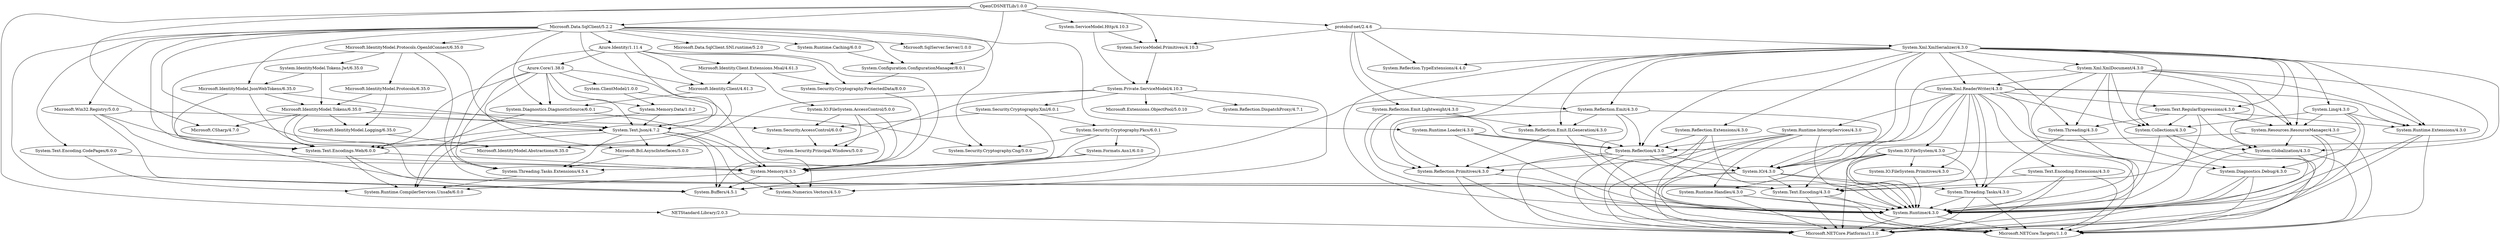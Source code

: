 strict digraph  {
"OpenCDSNETLib/1.0.0";
"Microsoft.CSharp/4.7.0";
"Microsoft.Data.SqlClient/5.2.2";
"NETStandard.Library/2.0.3";
"System.Configuration.ConfigurationManager/8.0.1";
"System.ServiceModel.Http/4.10.3";
"System.ServiceModel.Primitives/4.10.3";
"protobuf-net/2.4.6";
"Azure.Core/1.38.0";
"Microsoft.Bcl.AsyncInterfaces/5.0.0";
"System.ClientModel/1.0.0";
"System.Diagnostics.DiagnosticSource/6.0.1";
"System.Memory.Data/1.0.2";
"System.Numerics.Vectors/4.5.0";
"System.Text.Encodings.Web/6.0.0";
"System.Text.Json/4.7.2";
"System.Threading.Tasks.Extensions/4.5.4";
"Azure.Identity/1.11.4";
"Microsoft.Identity.Client/4.61.3";
"Microsoft.Identity.Client.Extensions.Msal/4.61.3";
"System.Memory/4.5.5";
"System.Security.Cryptography.ProtectedData/8.0.0";
"Microsoft.Data.SqlClient.SNI.runtime/5.2.0";
"Microsoft.IdentityModel.JsonWebTokens/6.35.0";
"Microsoft.IdentityModel.Protocols.OpenIdConnect/6.35.0";
"Microsoft.SqlServer.Server/1.0.0";
"Microsoft.Win32.Registry/5.0.0";
"System.Buffers/4.5.1";
"System.Runtime.Caching/6.0.0";
"System.Runtime.Loader/4.3.0";
"System.Security.Cryptography.Cng/5.0.0";
"System.Security.Principal.Windows/5.0.0";
"System.Text.Encoding.CodePages/6.0.0";
"Microsoft.Extensions.ObjectPool/5.0.10";
"Microsoft.IdentityModel.Abstractions/6.35.0";
"System.IO.FileSystem.AccessControl/5.0.0";
"Microsoft.IdentityModel.Tokens/6.35.0";
"System.Text.Encoding/4.3.0";
"Microsoft.IdentityModel.Logging/6.35.0";
"Microsoft.IdentityModel.Protocols/6.35.0";
"System.IdentityModel.Tokens.Jwt/6.35.0";
"Microsoft.NETCore.Platforms/1.1.0";
"Microsoft.NETCore.Targets/1.1.0";
"System.Security.AccessControl/6.0.0";
"System.Reflection.Emit/4.3.0";
"System.Reflection.Emit.Lightweight/4.3.0";
"System.Reflection.TypeExtensions/4.4.0";
"System.Xml.XmlSerializer/4.3.0";
"System.Collections/4.3.0";
"System.Runtime/4.3.0";
"System.Diagnostics.Debug/4.3.0";
"System.Runtime.CompilerServices.Unsafe/6.0.0";
"System.Formats.Asn1/6.0.0";
"System.Globalization/4.3.0";
"System.IO/4.3.0";
"System.Threading.Tasks/4.3.0";
"System.IO.FileSystem/4.3.0";
"System.IO.FileSystem.Primitives/4.3.0";
"System.Runtime.Handles/4.3.0";
"System.Linq/4.3.0";
"System.Resources.ResourceManager/4.3.0";
"System.Runtime.Extensions/4.3.0";
"System.Private.ServiceModel/4.10.3";
"System.Reflection.DispatchProxy/4.7.1";
"System.Security.Cryptography.Xml/6.0.1";
"System.Reflection/4.3.0";
"System.Reflection.Primitives/4.3.0";
"System.Reflection.Emit.ILGeneration/4.3.0";
"System.Reflection.Extensions/4.3.0";
"System.Runtime.InteropServices/4.3.0";
"System.Security.Cryptography.Pkcs/6.0.1";
"System.Text.Encoding.Extensions/4.3.0";
"System.Text.RegularExpressions/4.3.0";
"System.Threading/4.3.0";
"System.Xml.ReaderWriter/4.3.0";
"System.Xml.XmlDocument/4.3.0";
"OpenCDSNETLib/1.0.0" -> "Microsoft.CSharp/4.7.0";
"OpenCDSNETLib/1.0.0" -> "Microsoft.Data.SqlClient/5.2.2";
"OpenCDSNETLib/1.0.0" -> "NETStandard.Library/2.0.3";
"OpenCDSNETLib/1.0.0" -> "System.Configuration.ConfigurationManager/8.0.1";
"OpenCDSNETLib/1.0.0" -> "System.ServiceModel.Http/4.10.3";
"OpenCDSNETLib/1.0.0" -> "System.ServiceModel.Primitives/4.10.3";
"OpenCDSNETLib/1.0.0" -> "protobuf-net/2.4.6";
"Microsoft.Data.SqlClient/5.2.2" -> "Azure.Identity/1.11.4";
"Microsoft.Data.SqlClient/5.2.2" -> "Microsoft.Data.SqlClient.SNI.runtime/5.2.0";
"Microsoft.Data.SqlClient/5.2.2" -> "Microsoft.Identity.Client/4.61.3";
"Microsoft.Data.SqlClient/5.2.2" -> "Microsoft.IdentityModel.JsonWebTokens/6.35.0";
"Microsoft.Data.SqlClient/5.2.2" -> "Microsoft.IdentityModel.Protocols.OpenIdConnect/6.35.0";
"Microsoft.Data.SqlClient/5.2.2" -> "Microsoft.SqlServer.Server/1.0.0";
"Microsoft.Data.SqlClient/5.2.2" -> "Microsoft.Win32.Registry/5.0.0";
"Microsoft.Data.SqlClient/5.2.2" -> "System.Buffers/4.5.1";
"Microsoft.Data.SqlClient/5.2.2" -> "System.Configuration.ConfigurationManager/8.0.1";
"Microsoft.Data.SqlClient/5.2.2" -> "System.Diagnostics.DiagnosticSource/6.0.1";
"Microsoft.Data.SqlClient/5.2.2" -> "System.Runtime.Caching/6.0.0";
"Microsoft.Data.SqlClient/5.2.2" -> "System.Runtime.Loader/4.3.0";
"Microsoft.Data.SqlClient/5.2.2" -> "System.Security.Cryptography.Cng/5.0.0";
"Microsoft.Data.SqlClient/5.2.2" -> "System.Security.Principal.Windows/5.0.0";
"Microsoft.Data.SqlClient/5.2.2" -> "System.Text.Encoding.CodePages/6.0.0";
"Microsoft.Data.SqlClient/5.2.2" -> "System.Text.Encodings.Web/6.0.0";
"NETStandard.Library/2.0.3" -> "Microsoft.NETCore.Platforms/1.1.0";
"System.Configuration.ConfigurationManager/8.0.1" -> "System.Security.Cryptography.ProtectedData/8.0.0";
"System.ServiceModel.Http/4.10.3" -> "System.Private.ServiceModel/4.10.3";
"System.ServiceModel.Http/4.10.3" -> "System.ServiceModel.Primitives/4.10.3";
"System.ServiceModel.Primitives/4.10.3" -> "System.Private.ServiceModel/4.10.3";
"protobuf-net/2.4.6" -> "System.Reflection.Emit/4.3.0";
"protobuf-net/2.4.6" -> "System.Reflection.Emit.Lightweight/4.3.0";
"protobuf-net/2.4.6" -> "System.Reflection.TypeExtensions/4.4.0";
"protobuf-net/2.4.6" -> "System.ServiceModel.Primitives/4.10.3";
"protobuf-net/2.4.6" -> "System.Xml.XmlSerializer/4.3.0";
"Azure.Core/1.38.0" -> "Microsoft.Bcl.AsyncInterfaces/5.0.0";
"Azure.Core/1.38.0" -> "System.ClientModel/1.0.0";
"Azure.Core/1.38.0" -> "System.Diagnostics.DiagnosticSource/6.0.1";
"Azure.Core/1.38.0" -> "System.Memory.Data/1.0.2";
"Azure.Core/1.38.0" -> "System.Numerics.Vectors/4.5.0";
"Azure.Core/1.38.0" -> "System.Text.Encodings.Web/6.0.0";
"Azure.Core/1.38.0" -> "System.Text.Json/4.7.2";
"Azure.Core/1.38.0" -> "System.Threading.Tasks.Extensions/4.5.4";
"Microsoft.Bcl.AsyncInterfaces/5.0.0" -> "System.Threading.Tasks.Extensions/4.5.4";
"System.ClientModel/1.0.0" -> "System.Memory.Data/1.0.2";
"System.ClientModel/1.0.0" -> "System.Text.Json/4.7.2";
"System.Diagnostics.DiagnosticSource/6.0.1" -> "System.Memory/4.5.5";
"System.Diagnostics.DiagnosticSource/6.0.1" -> "System.Runtime.CompilerServices.Unsafe/6.0.0";
"System.Memory.Data/1.0.2" -> "System.Text.Encodings.Web/6.0.0";
"System.Memory.Data/1.0.2" -> "System.Text.Json/4.7.2";
"System.Text.Encodings.Web/6.0.0" -> "System.Buffers/4.5.1";
"System.Text.Encodings.Web/6.0.0" -> "System.Memory/4.5.5";
"System.Text.Encodings.Web/6.0.0" -> "System.Runtime.CompilerServices.Unsafe/6.0.0";
"System.Text.Json/4.7.2" -> "Microsoft.Bcl.AsyncInterfaces/5.0.0";
"System.Text.Json/4.7.2" -> "System.Buffers/4.5.1";
"System.Text.Json/4.7.2" -> "System.Memory/4.5.5";
"System.Text.Json/4.7.2" -> "System.Numerics.Vectors/4.5.0";
"System.Text.Json/4.7.2" -> "System.Runtime.CompilerServices.Unsafe/6.0.0";
"System.Text.Json/4.7.2" -> "System.Text.Encodings.Web/6.0.0";
"System.Text.Json/4.7.2" -> "System.Threading.Tasks.Extensions/4.5.4";
"System.Threading.Tasks.Extensions/4.5.4" -> "System.Runtime.CompilerServices.Unsafe/6.0.0";
"Azure.Identity/1.11.4" -> "Azure.Core/1.38.0";
"Azure.Identity/1.11.4" -> "Microsoft.Identity.Client/4.61.3";
"Azure.Identity/1.11.4" -> "Microsoft.Identity.Client.Extensions.Msal/4.61.3";
"Azure.Identity/1.11.4" -> "System.Memory/4.5.5";
"Azure.Identity/1.11.4" -> "System.Security.Cryptography.ProtectedData/8.0.0";
"Azure.Identity/1.11.4" -> "System.Text.Json/4.7.2";
"Azure.Identity/1.11.4" -> "System.Threading.Tasks.Extensions/4.5.4";
"Microsoft.Identity.Client/4.61.3" -> "Microsoft.IdentityModel.Abstractions/6.35.0";
"Microsoft.Identity.Client/4.61.3" -> "System.Diagnostics.DiagnosticSource/6.0.1";
"Microsoft.Identity.Client.Extensions.Msal/4.61.3" -> "Microsoft.Identity.Client/4.61.3";
"Microsoft.Identity.Client.Extensions.Msal/4.61.3" -> "System.IO.FileSystem.AccessControl/5.0.0";
"Microsoft.Identity.Client.Extensions.Msal/4.61.3" -> "System.Security.Cryptography.ProtectedData/8.0.0";
"System.Memory/4.5.5" -> "System.Buffers/4.5.1";
"System.Memory/4.5.5" -> "System.Numerics.Vectors/4.5.0";
"System.Memory/4.5.5" -> "System.Runtime.CompilerServices.Unsafe/6.0.0";
"System.Security.Cryptography.ProtectedData/8.0.0" -> "System.Memory/4.5.5";
"Microsoft.IdentityModel.JsonWebTokens/6.35.0" -> "Microsoft.IdentityModel.Tokens/6.35.0";
"Microsoft.IdentityModel.JsonWebTokens/6.35.0" -> "System.Text.Encoding/4.3.0";
"Microsoft.IdentityModel.JsonWebTokens/6.35.0" -> "System.Text.Encodings.Web/6.0.0";
"Microsoft.IdentityModel.JsonWebTokens/6.35.0" -> "System.Text.Json/4.7.2";
"Microsoft.IdentityModel.Protocols.OpenIdConnect/6.35.0" -> "Microsoft.IdentityModel.Protocols/6.35.0";
"Microsoft.IdentityModel.Protocols.OpenIdConnect/6.35.0" -> "System.IdentityModel.Tokens.Jwt/6.35.0";
"Microsoft.IdentityModel.Protocols.OpenIdConnect/6.35.0" -> "System.Text.Encoding/4.3.0";
"Microsoft.IdentityModel.Protocols.OpenIdConnect/6.35.0" -> "System.Text.Encodings.Web/6.0.0";
"Microsoft.IdentityModel.Protocols.OpenIdConnect/6.35.0" -> "System.Text.Json/4.7.2";
"Microsoft.Win32.Registry/5.0.0" -> "System.Buffers/4.5.1";
"Microsoft.Win32.Registry/5.0.0" -> "System.Memory/4.5.5";
"Microsoft.Win32.Registry/5.0.0" -> "System.Security.AccessControl/6.0.0";
"Microsoft.Win32.Registry/5.0.0" -> "System.Security.Principal.Windows/5.0.0";
"System.Runtime.Caching/6.0.0" -> "System.Configuration.ConfigurationManager/8.0.1";
"System.Runtime.Loader/4.3.0" -> "System.IO/4.3.0";
"System.Runtime.Loader/4.3.0" -> "System.Reflection/4.3.0";
"System.Runtime.Loader/4.3.0" -> "System.Runtime/4.3.0";
"System.Text.Encoding.CodePages/6.0.0" -> "System.Memory/4.5.5";
"System.Text.Encoding.CodePages/6.0.0" -> "System.Runtime.CompilerServices.Unsafe/6.0.0";
"System.IO.FileSystem.AccessControl/5.0.0" -> "System.Buffers/4.5.1";
"System.IO.FileSystem.AccessControl/5.0.0" -> "System.Memory/4.5.5";
"System.IO.FileSystem.AccessControl/5.0.0" -> "System.Security.AccessControl/6.0.0";
"System.IO.FileSystem.AccessControl/5.0.0" -> "System.Security.Principal.Windows/5.0.0";
"Microsoft.IdentityModel.Tokens/6.35.0" -> "Microsoft.CSharp/4.7.0";
"Microsoft.IdentityModel.Tokens/6.35.0" -> "Microsoft.IdentityModel.Logging/6.35.0";
"Microsoft.IdentityModel.Tokens/6.35.0" -> "System.Security.Cryptography.Cng/5.0.0";
"Microsoft.IdentityModel.Tokens/6.35.0" -> "System.Text.Encoding/4.3.0";
"Microsoft.IdentityModel.Tokens/6.35.0" -> "System.Text.Encodings.Web/6.0.0";
"Microsoft.IdentityModel.Tokens/6.35.0" -> "System.Text.Json/4.7.2";
"System.Text.Encoding/4.3.0" -> "Microsoft.NETCore.Platforms/1.1.0";
"System.Text.Encoding/4.3.0" -> "Microsoft.NETCore.Targets/1.1.0";
"System.Text.Encoding/4.3.0" -> "System.Runtime/4.3.0";
"Microsoft.IdentityModel.Logging/6.35.0" -> "Microsoft.IdentityModel.Abstractions/6.35.0";
"Microsoft.IdentityModel.Protocols/6.35.0" -> "Microsoft.IdentityModel.Logging/6.35.0";
"Microsoft.IdentityModel.Protocols/6.35.0" -> "Microsoft.IdentityModel.Tokens/6.35.0";
"System.IdentityModel.Tokens.Jwt/6.35.0" -> "Microsoft.IdentityModel.JsonWebTokens/6.35.0";
"System.IdentityModel.Tokens.Jwt/6.35.0" -> "Microsoft.IdentityModel.Tokens/6.35.0";
"System.Security.AccessControl/6.0.0" -> "System.Security.Principal.Windows/5.0.0";
"System.Reflection.Emit/4.3.0" -> "System.IO/4.3.0";
"System.Reflection.Emit/4.3.0" -> "System.Reflection/4.3.0";
"System.Reflection.Emit/4.3.0" -> "System.Reflection.Emit.ILGeneration/4.3.0";
"System.Reflection.Emit/4.3.0" -> "System.Reflection.Primitives/4.3.0";
"System.Reflection.Emit/4.3.0" -> "System.Runtime/4.3.0";
"System.Reflection.Emit.Lightweight/4.3.0" -> "System.Reflection/4.3.0";
"System.Reflection.Emit.Lightweight/4.3.0" -> "System.Reflection.Emit.ILGeneration/4.3.0";
"System.Reflection.Emit.Lightweight/4.3.0" -> "System.Reflection.Primitives/4.3.0";
"System.Reflection.Emit.Lightweight/4.3.0" -> "System.Runtime/4.3.0";
"System.Xml.XmlSerializer/4.3.0" -> "System.Collections/4.3.0";
"System.Xml.XmlSerializer/4.3.0" -> "System.Globalization/4.3.0";
"System.Xml.XmlSerializer/4.3.0" -> "System.IO/4.3.0";
"System.Xml.XmlSerializer/4.3.0" -> "System.Linq/4.3.0";
"System.Xml.XmlSerializer/4.3.0" -> "System.Reflection/4.3.0";
"System.Xml.XmlSerializer/4.3.0" -> "System.Reflection.Emit/4.3.0";
"System.Xml.XmlSerializer/4.3.0" -> "System.Reflection.Emit.ILGeneration/4.3.0";
"System.Xml.XmlSerializer/4.3.0" -> "System.Reflection.Extensions/4.3.0";
"System.Xml.XmlSerializer/4.3.0" -> "System.Reflection.Primitives/4.3.0";
"System.Xml.XmlSerializer/4.3.0" -> "System.Reflection.TypeExtensions/4.4.0";
"System.Xml.XmlSerializer/4.3.0" -> "System.Resources.ResourceManager/4.3.0";
"System.Xml.XmlSerializer/4.3.0" -> "System.Runtime/4.3.0";
"System.Xml.XmlSerializer/4.3.0" -> "System.Runtime.Extensions/4.3.0";
"System.Xml.XmlSerializer/4.3.0" -> "System.Text.RegularExpressions/4.3.0";
"System.Xml.XmlSerializer/4.3.0" -> "System.Threading/4.3.0";
"System.Xml.XmlSerializer/4.3.0" -> "System.Xml.ReaderWriter/4.3.0";
"System.Xml.XmlSerializer/4.3.0" -> "System.Xml.XmlDocument/4.3.0";
"System.Collections/4.3.0" -> "Microsoft.NETCore.Platforms/1.1.0";
"System.Collections/4.3.0" -> "Microsoft.NETCore.Targets/1.1.0";
"System.Collections/4.3.0" -> "System.Runtime/4.3.0";
"System.Runtime/4.3.0" -> "Microsoft.NETCore.Platforms/1.1.0";
"System.Runtime/4.3.0" -> "Microsoft.NETCore.Targets/1.1.0";
"System.Diagnostics.Debug/4.3.0" -> "Microsoft.NETCore.Platforms/1.1.0";
"System.Diagnostics.Debug/4.3.0" -> "Microsoft.NETCore.Targets/1.1.0";
"System.Diagnostics.Debug/4.3.0" -> "System.Runtime/4.3.0";
"System.Formats.Asn1/6.0.0" -> "System.Buffers/4.5.1";
"System.Formats.Asn1/6.0.0" -> "System.Memory/4.5.5";
"System.Globalization/4.3.0" -> "Microsoft.NETCore.Platforms/1.1.0";
"System.Globalization/4.3.0" -> "Microsoft.NETCore.Targets/1.1.0";
"System.Globalization/4.3.0" -> "System.Runtime/4.3.0";
"System.IO/4.3.0" -> "Microsoft.NETCore.Platforms/1.1.0";
"System.IO/4.3.0" -> "Microsoft.NETCore.Targets/1.1.0";
"System.IO/4.3.0" -> "System.Runtime/4.3.0";
"System.IO/4.3.0" -> "System.Text.Encoding/4.3.0";
"System.IO/4.3.0" -> "System.Threading.Tasks/4.3.0";
"System.Threading.Tasks/4.3.0" -> "Microsoft.NETCore.Platforms/1.1.0";
"System.Threading.Tasks/4.3.0" -> "Microsoft.NETCore.Targets/1.1.0";
"System.Threading.Tasks/4.3.0" -> "System.Runtime/4.3.0";
"System.IO.FileSystem/4.3.0" -> "Microsoft.NETCore.Platforms/1.1.0";
"System.IO.FileSystem/4.3.0" -> "Microsoft.NETCore.Targets/1.1.0";
"System.IO.FileSystem/4.3.0" -> "System.IO/4.3.0";
"System.IO.FileSystem/4.3.0" -> "System.IO.FileSystem.Primitives/4.3.0";
"System.IO.FileSystem/4.3.0" -> "System.Runtime/4.3.0";
"System.IO.FileSystem/4.3.0" -> "System.Runtime.Handles/4.3.0";
"System.IO.FileSystem/4.3.0" -> "System.Text.Encoding/4.3.0";
"System.IO.FileSystem/4.3.0" -> "System.Threading.Tasks/4.3.0";
"System.IO.FileSystem.Primitives/4.3.0" -> "System.Runtime/4.3.0";
"System.Runtime.Handles/4.3.0" -> "Microsoft.NETCore.Platforms/1.1.0";
"System.Runtime.Handles/4.3.0" -> "Microsoft.NETCore.Targets/1.1.0";
"System.Runtime.Handles/4.3.0" -> "System.Runtime/4.3.0";
"System.Linq/4.3.0" -> "System.Collections/4.3.0";
"System.Linq/4.3.0" -> "System.Diagnostics.Debug/4.3.0";
"System.Linq/4.3.0" -> "System.Resources.ResourceManager/4.3.0";
"System.Linq/4.3.0" -> "System.Runtime/4.3.0";
"System.Linq/4.3.0" -> "System.Runtime.Extensions/4.3.0";
"System.Resources.ResourceManager/4.3.0" -> "Microsoft.NETCore.Platforms/1.1.0";
"System.Resources.ResourceManager/4.3.0" -> "Microsoft.NETCore.Targets/1.1.0";
"System.Resources.ResourceManager/4.3.0" -> "System.Globalization/4.3.0";
"System.Resources.ResourceManager/4.3.0" -> "System.Reflection/4.3.0";
"System.Resources.ResourceManager/4.3.0" -> "System.Runtime/4.3.0";
"System.Runtime.Extensions/4.3.0" -> "Microsoft.NETCore.Platforms/1.1.0";
"System.Runtime.Extensions/4.3.0" -> "Microsoft.NETCore.Targets/1.1.0";
"System.Runtime.Extensions/4.3.0" -> "System.Runtime/4.3.0";
"System.Private.ServiceModel/4.10.3" -> "Microsoft.Bcl.AsyncInterfaces/5.0.0";
"System.Private.ServiceModel/4.10.3" -> "Microsoft.Extensions.ObjectPool/5.0.10";
"System.Private.ServiceModel/4.10.3" -> "System.Numerics.Vectors/4.5.0";
"System.Private.ServiceModel/4.10.3" -> "System.Reflection.DispatchProxy/4.7.1";
"System.Private.ServiceModel/4.10.3" -> "System.Security.Cryptography.Xml/6.0.1";
"System.Private.ServiceModel/4.10.3" -> "System.Security.Principal.Windows/5.0.0";
"System.Security.Cryptography.Xml/6.0.1" -> "System.Memory/4.5.5";
"System.Security.Cryptography.Xml/6.0.1" -> "System.Security.AccessControl/6.0.0";
"System.Security.Cryptography.Xml/6.0.1" -> "System.Security.Cryptography.Pkcs/6.0.1";
"System.Reflection/4.3.0" -> "Microsoft.NETCore.Platforms/1.1.0";
"System.Reflection/4.3.0" -> "Microsoft.NETCore.Targets/1.1.0";
"System.Reflection/4.3.0" -> "System.IO/4.3.0";
"System.Reflection/4.3.0" -> "System.Reflection.Primitives/4.3.0";
"System.Reflection/4.3.0" -> "System.Runtime/4.3.0";
"System.Reflection.Primitives/4.3.0" -> "Microsoft.NETCore.Platforms/1.1.0";
"System.Reflection.Primitives/4.3.0" -> "Microsoft.NETCore.Targets/1.1.0";
"System.Reflection.Primitives/4.3.0" -> "System.Runtime/4.3.0";
"System.Reflection.Emit.ILGeneration/4.3.0" -> "System.Reflection/4.3.0";
"System.Reflection.Emit.ILGeneration/4.3.0" -> "System.Reflection.Primitives/4.3.0";
"System.Reflection.Emit.ILGeneration/4.3.0" -> "System.Runtime/4.3.0";
"System.Reflection.Extensions/4.3.0" -> "Microsoft.NETCore.Platforms/1.1.0";
"System.Reflection.Extensions/4.3.0" -> "Microsoft.NETCore.Targets/1.1.0";
"System.Reflection.Extensions/4.3.0" -> "System.Reflection/4.3.0";
"System.Reflection.Extensions/4.3.0" -> "System.Runtime/4.3.0";
"System.Runtime.InteropServices/4.3.0" -> "Microsoft.NETCore.Platforms/1.1.0";
"System.Runtime.InteropServices/4.3.0" -> "Microsoft.NETCore.Targets/1.1.0";
"System.Runtime.InteropServices/4.3.0" -> "System.Reflection/4.3.0";
"System.Runtime.InteropServices/4.3.0" -> "System.Reflection.Primitives/4.3.0";
"System.Runtime.InteropServices/4.3.0" -> "System.Runtime/4.3.0";
"System.Runtime.InteropServices/4.3.0" -> "System.Runtime.Handles/4.3.0";
"System.Security.Cryptography.Pkcs/6.0.1" -> "System.Buffers/4.5.1";
"System.Security.Cryptography.Pkcs/6.0.1" -> "System.Formats.Asn1/6.0.0";
"System.Security.Cryptography.Pkcs/6.0.1" -> "System.Memory/4.5.5";
"System.Security.Cryptography.Pkcs/6.0.1" -> "System.Security.Cryptography.Cng/5.0.0";
"System.Text.Encoding.Extensions/4.3.0" -> "Microsoft.NETCore.Platforms/1.1.0";
"System.Text.Encoding.Extensions/4.3.0" -> "Microsoft.NETCore.Targets/1.1.0";
"System.Text.Encoding.Extensions/4.3.0" -> "System.Runtime/4.3.0";
"System.Text.Encoding.Extensions/4.3.0" -> "System.Text.Encoding/4.3.0";
"System.Text.RegularExpressions/4.3.0" -> "System.Collections/4.3.0";
"System.Text.RegularExpressions/4.3.0" -> "System.Globalization/4.3.0";
"System.Text.RegularExpressions/4.3.0" -> "System.Resources.ResourceManager/4.3.0";
"System.Text.RegularExpressions/4.3.0" -> "System.Runtime/4.3.0";
"System.Text.RegularExpressions/4.3.0" -> "System.Runtime.Extensions/4.3.0";
"System.Text.RegularExpressions/4.3.0" -> "System.Threading/4.3.0";
"System.Threading/4.3.0" -> "System.Runtime/4.3.0";
"System.Threading/4.3.0" -> "System.Threading.Tasks/4.3.0";
"System.Xml.ReaderWriter/4.3.0" -> "System.Collections/4.3.0";
"System.Xml.ReaderWriter/4.3.0" -> "System.Diagnostics.Debug/4.3.0";
"System.Xml.ReaderWriter/4.3.0" -> "System.Globalization/4.3.0";
"System.Xml.ReaderWriter/4.3.0" -> "System.IO/4.3.0";
"System.Xml.ReaderWriter/4.3.0" -> "System.IO.FileSystem/4.3.0";
"System.Xml.ReaderWriter/4.3.0" -> "System.IO.FileSystem.Primitives/4.3.0";
"System.Xml.ReaderWriter/4.3.0" -> "System.Resources.ResourceManager/4.3.0";
"System.Xml.ReaderWriter/4.3.0" -> "System.Runtime/4.3.0";
"System.Xml.ReaderWriter/4.3.0" -> "System.Runtime.Extensions/4.3.0";
"System.Xml.ReaderWriter/4.3.0" -> "System.Runtime.InteropServices/4.3.0";
"System.Xml.ReaderWriter/4.3.0" -> "System.Text.Encoding/4.3.0";
"System.Xml.ReaderWriter/4.3.0" -> "System.Text.Encoding.Extensions/4.3.0";
"System.Xml.ReaderWriter/4.3.0" -> "System.Text.RegularExpressions/4.3.0";
"System.Xml.ReaderWriter/4.3.0" -> "System.Threading.Tasks/4.3.0";
"System.Xml.ReaderWriter/4.3.0" -> "System.Threading.Tasks.Extensions/4.5.4";
"System.Xml.XmlDocument/4.3.0" -> "System.Collections/4.3.0";
"System.Xml.XmlDocument/4.3.0" -> "System.Diagnostics.Debug/4.3.0";
"System.Xml.XmlDocument/4.3.0" -> "System.Globalization/4.3.0";
"System.Xml.XmlDocument/4.3.0" -> "System.IO/4.3.0";
"System.Xml.XmlDocument/4.3.0" -> "System.Resources.ResourceManager/4.3.0";
"System.Xml.XmlDocument/4.3.0" -> "System.Runtime/4.3.0";
"System.Xml.XmlDocument/4.3.0" -> "System.Runtime.Extensions/4.3.0";
"System.Xml.XmlDocument/4.3.0" -> "System.Text.Encoding/4.3.0";
"System.Xml.XmlDocument/4.3.0" -> "System.Threading/4.3.0";
"System.Xml.XmlDocument/4.3.0" -> "System.Xml.ReaderWriter/4.3.0";
}
